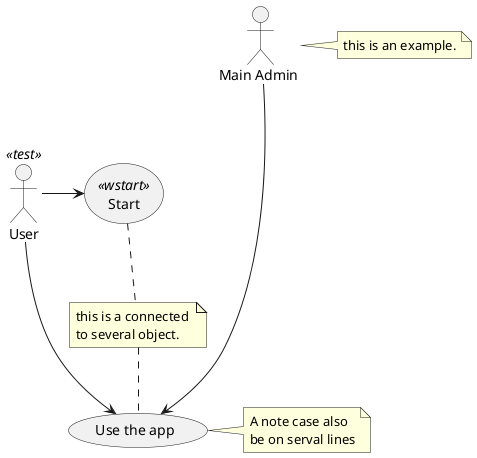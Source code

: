 @startuml
:Main Admin : as Admin
(Use the app) as (Use)

User <<test>>
(Start) <<wstart>>

User -> (Start)
User -> (Use)

Admin ----> (Use)

note right of Admin : this is an example.

note right of (Use)
A note case also
be on serval lines
end note

note "this is a connected \nto several object. " as N2
(Start) .. N2
N2 .. (Use)
@enduml